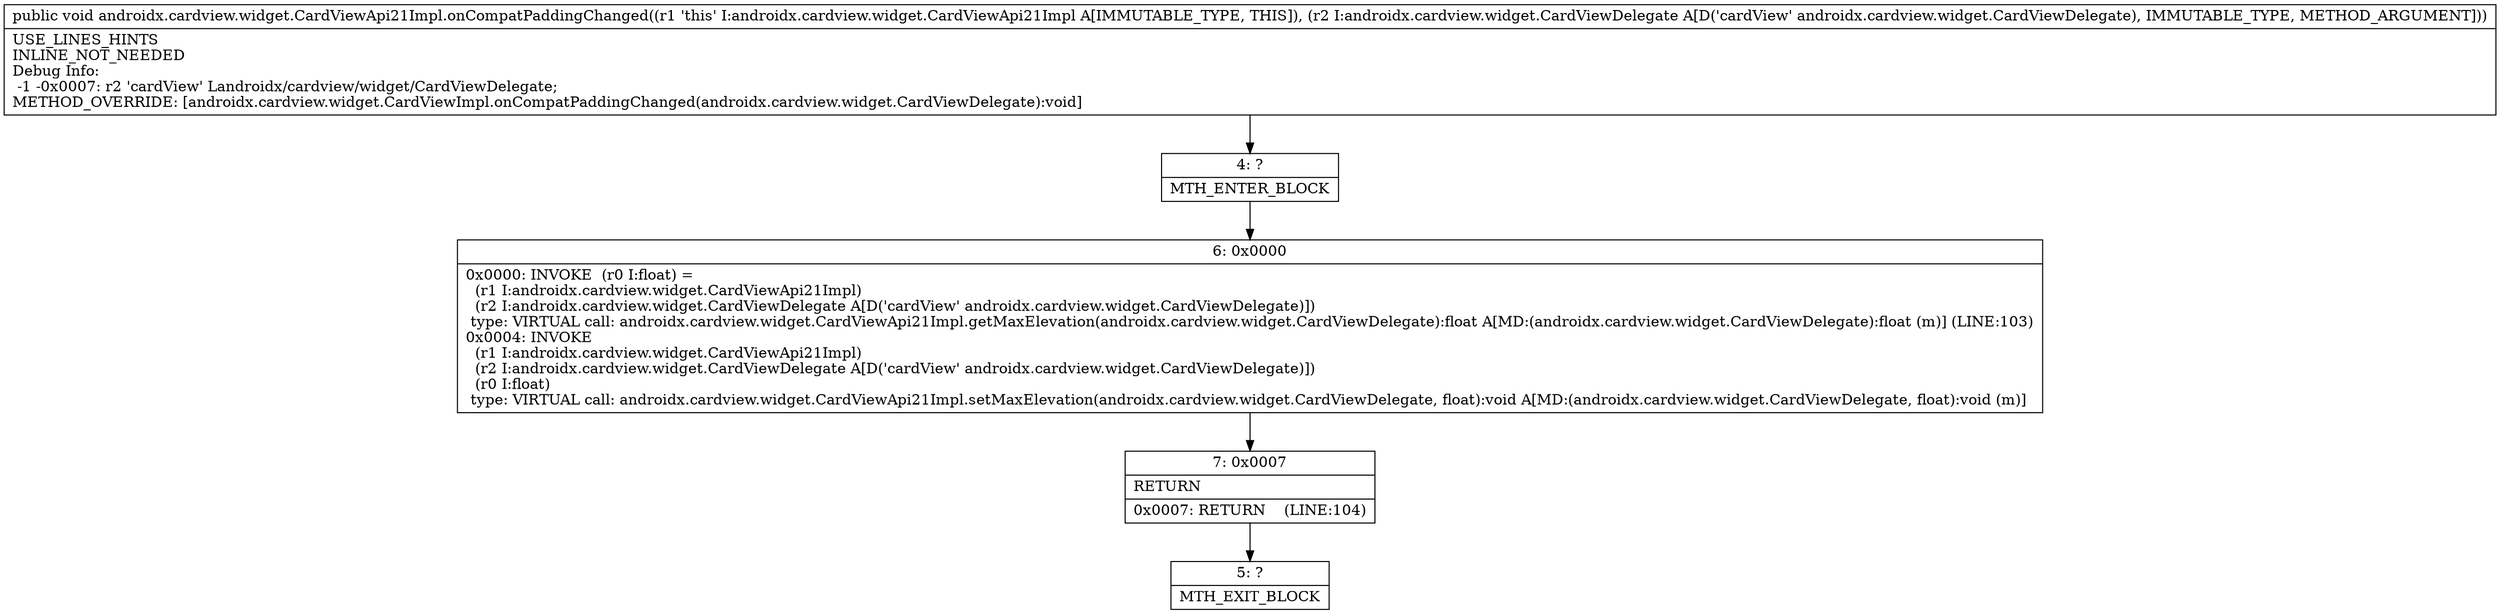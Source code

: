 digraph "CFG forandroidx.cardview.widget.CardViewApi21Impl.onCompatPaddingChanged(Landroidx\/cardview\/widget\/CardViewDelegate;)V" {
Node_4 [shape=record,label="{4\:\ ?|MTH_ENTER_BLOCK\l}"];
Node_6 [shape=record,label="{6\:\ 0x0000|0x0000: INVOKE  (r0 I:float) = \l  (r1 I:androidx.cardview.widget.CardViewApi21Impl)\l  (r2 I:androidx.cardview.widget.CardViewDelegate A[D('cardView' androidx.cardview.widget.CardViewDelegate)])\l type: VIRTUAL call: androidx.cardview.widget.CardViewApi21Impl.getMaxElevation(androidx.cardview.widget.CardViewDelegate):float A[MD:(androidx.cardview.widget.CardViewDelegate):float (m)] (LINE:103)\l0x0004: INVOKE  \l  (r1 I:androidx.cardview.widget.CardViewApi21Impl)\l  (r2 I:androidx.cardview.widget.CardViewDelegate A[D('cardView' androidx.cardview.widget.CardViewDelegate)])\l  (r0 I:float)\l type: VIRTUAL call: androidx.cardview.widget.CardViewApi21Impl.setMaxElevation(androidx.cardview.widget.CardViewDelegate, float):void A[MD:(androidx.cardview.widget.CardViewDelegate, float):void (m)]\l}"];
Node_7 [shape=record,label="{7\:\ 0x0007|RETURN\l|0x0007: RETURN    (LINE:104)\l}"];
Node_5 [shape=record,label="{5\:\ ?|MTH_EXIT_BLOCK\l}"];
MethodNode[shape=record,label="{public void androidx.cardview.widget.CardViewApi21Impl.onCompatPaddingChanged((r1 'this' I:androidx.cardview.widget.CardViewApi21Impl A[IMMUTABLE_TYPE, THIS]), (r2 I:androidx.cardview.widget.CardViewDelegate A[D('cardView' androidx.cardview.widget.CardViewDelegate), IMMUTABLE_TYPE, METHOD_ARGUMENT]))  | USE_LINES_HINTS\lINLINE_NOT_NEEDED\lDebug Info:\l  \-1 \-0x0007: r2 'cardView' Landroidx\/cardview\/widget\/CardViewDelegate;\lMETHOD_OVERRIDE: [androidx.cardview.widget.CardViewImpl.onCompatPaddingChanged(androidx.cardview.widget.CardViewDelegate):void]\l}"];
MethodNode -> Node_4;Node_4 -> Node_6;
Node_6 -> Node_7;
Node_7 -> Node_5;
}

